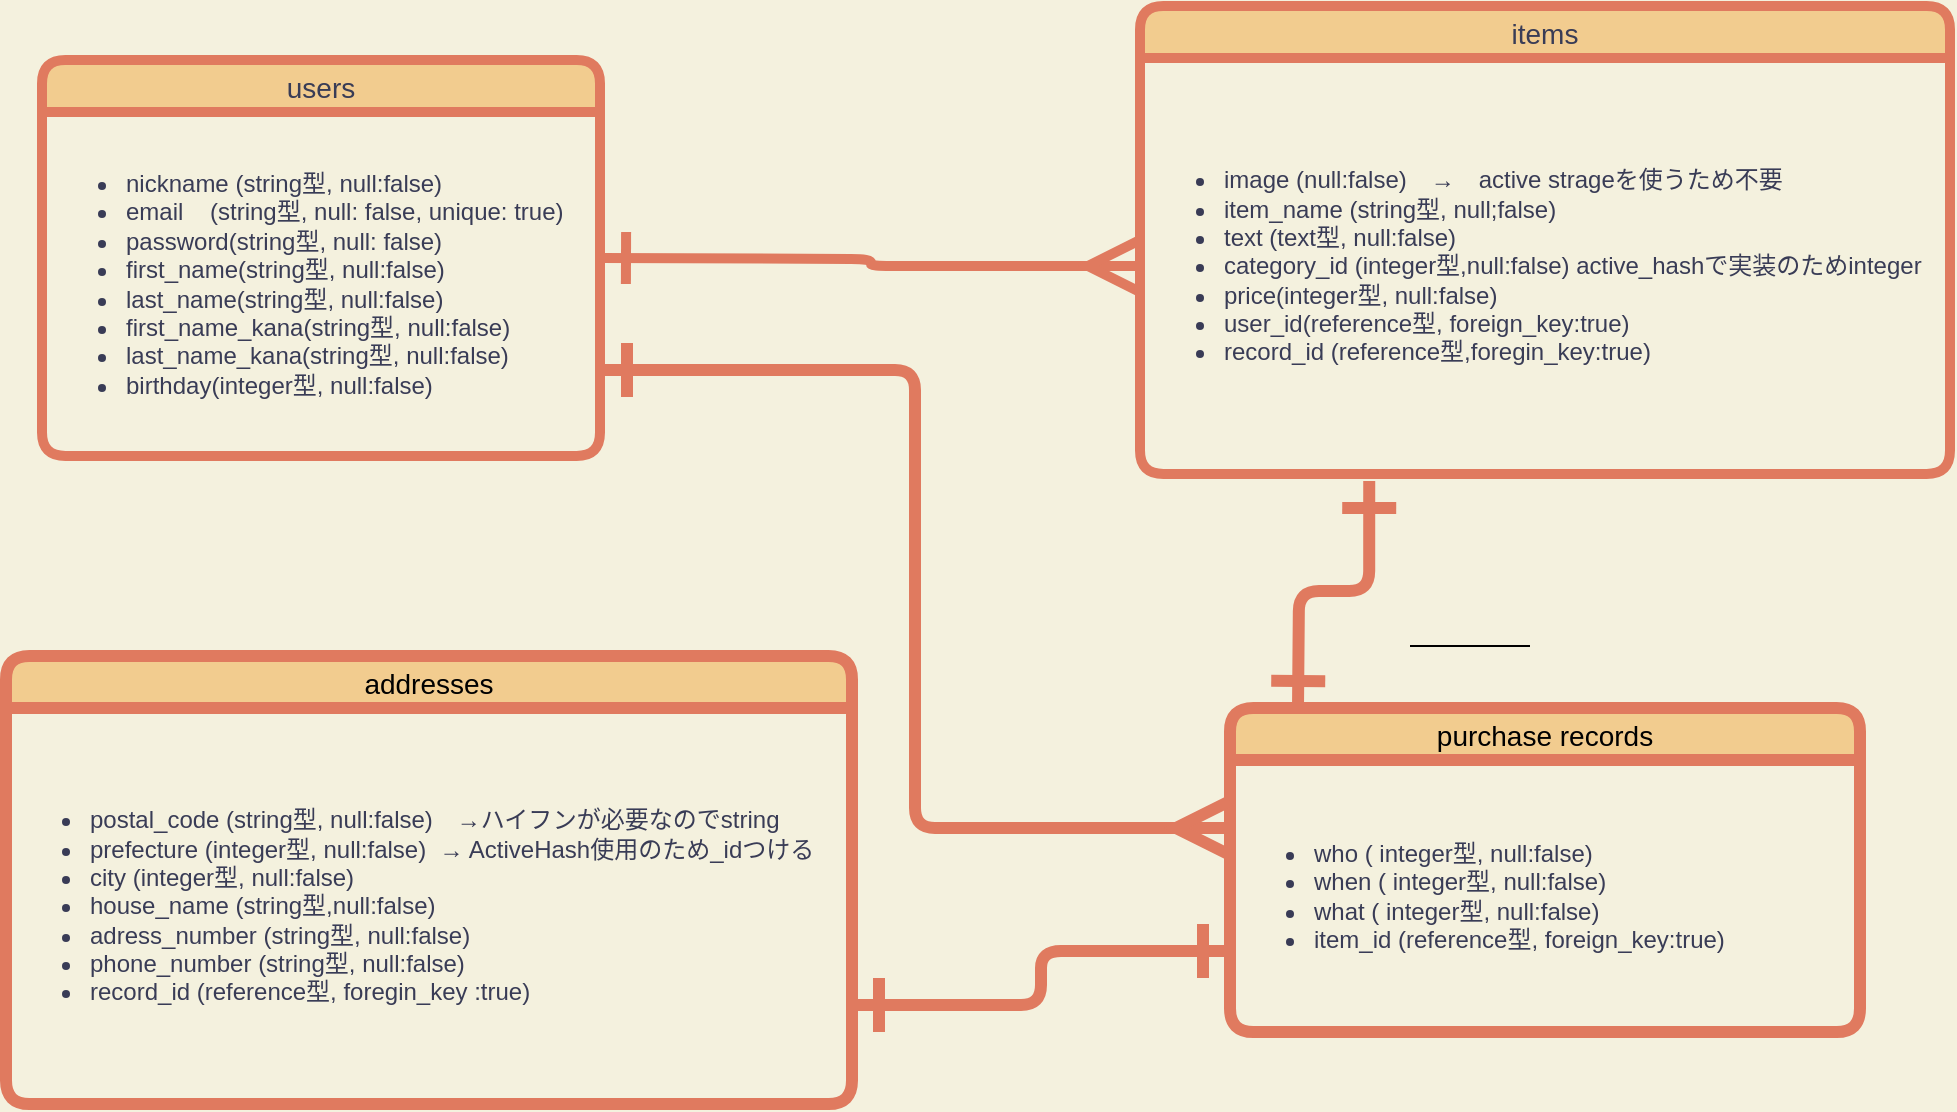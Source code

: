 <mxfile version="13.6.5">
    <diagram id="hMNGM9ZGqN5iMCbjJOES" name="ページ1">
        <mxGraphModel dx="919" dy="983" grid="1" gridSize="9" guides="1" tooltips="1" connect="1" arrows="1" fold="1" page="0" pageScale="1" pageWidth="827" pageHeight="1169" background="#F4F1DE" math="0" shadow="0">
            <root>
                <mxCell id="0"/>
                <mxCell id="1" parent="0"/>
                <mxCell id="15" value="users" style="swimlane;fontStyle=0;childLayout=stackLayout;horizontal=1;startSize=26;horizontalStack=0;resizeParent=1;resizeParentMax=0;resizeLast=0;collapsible=1;marginBottom=0;align=center;fontSize=14;fillColor=#F2CC8F;strokeColor=#E07A5F;fontColor=#393C56;strokeWidth=5;rounded=1;verticalAlign=middle;" vertex="1" parent="1">
                    <mxGeometry x="-45" width="279" height="198" as="geometry"/>
                </mxCell>
                <mxCell id="19" value="&lt;ul&gt;&lt;li&gt;nickname (string型, null:false)&lt;/li&gt;&lt;li&gt;email&amp;nbsp; &amp;nbsp; (string型, null: false, unique: true)&lt;/li&gt;&lt;li&gt;password(string型, null: false)&lt;/li&gt;&lt;li&gt;first_name(string型, null:false)&lt;/li&gt;&lt;li&gt;last_name(string型, null:false)&lt;/li&gt;&lt;li&gt;first_name_kana(string型, null:false)&lt;/li&gt;&lt;li&gt;last_name_kana(string型, null:false)&lt;/li&gt;&lt;li&gt;birthday(integer型, null:false)&lt;/li&gt;&lt;/ul&gt;" style="text;strokeColor=none;fillColor=none;html=1;whiteSpace=wrap;verticalAlign=middle;overflow=hidden;fontColor=#393C56;strokeWidth=5;rounded=1;horizontal=1;" vertex="1" parent="15">
                    <mxGeometry y="26" width="279" height="172" as="geometry"/>
                </mxCell>
                <mxCell id="25" style="edgeStyle=orthogonalEdgeStyle;orthogonalLoop=1;jettySize=auto;html=1;strokeColor=#E07A5F;fontColor=#393C56;strokeWidth=5;endArrow=ERmany;endFill=0;startSize=20;endSize=20;labelBackgroundColor=#F4F1DE;verticalAlign=middle;horizontal=1;startArrow=ERone;startFill=0;entryX=0;entryY=0.5;entryDx=0;entryDy=0;" edge="1" parent="1" target="24">
                    <mxGeometry relative="1" as="geometry">
                        <mxPoint x="234" y="99" as="sourcePoint"/>
                        <mxPoint x="495" y="99" as="targetPoint"/>
                    </mxGeometry>
                </mxCell>
                <mxCell id="42" style="edgeStyle=orthogonalEdgeStyle;rounded=1;orthogonalLoop=1;jettySize=auto;html=1;entryX=0.283;entryY=1.017;entryDx=0;entryDy=0;entryPerimeter=0;strokeColor=#E07A5F;fillColor=#F2CC8F;fontColor=#000000;endArrow=ERone;endFill=0;strokeWidth=6;endSize=20;startArrow=ERone;startFill=0;startSize=20;" edge="1" parent="1" target="24">
                    <mxGeometry relative="1" as="geometry">
                        <mxPoint x="583" y="324" as="sourcePoint"/>
                    </mxGeometry>
                </mxCell>
                <mxCell id="20" value="items" style="swimlane;fontStyle=0;childLayout=stackLayout;horizontal=1;startSize=26;horizontalStack=0;resizeParent=1;resizeParentMax=0;resizeLast=0;collapsible=1;marginBottom=0;align=center;fontSize=14;fillColor=#F2CC8F;strokeColor=#E07A5F;fontColor=#393C56;strokeWidth=5;rounded=1;verticalAlign=middle;" vertex="1" parent="1">
                    <mxGeometry x="504" y="-27" width="405" height="234" as="geometry"/>
                </mxCell>
                <mxCell id="24" value="&lt;ul&gt;&lt;li&gt;image (null:false)　→　active strageを使うため不要&lt;/li&gt;&lt;li&gt;item_name (string型, null;false)　&lt;/li&gt;&lt;li&gt;text (text型, null:false)&lt;/li&gt;&lt;li&gt;category_id (integer型,null:false) active_hashで実装のためinteger&lt;/li&gt;&lt;li&gt;price(integer型, null:false)&lt;/li&gt;&lt;li&gt;user_id(reference型, foreign_key:true)&lt;/li&gt;&lt;li&gt;record_id (reference型,foregin_key:true)&lt;/li&gt;&lt;/ul&gt;" style="text;strokeColor=none;fillColor=none;html=1;whiteSpace=wrap;verticalAlign=middle;overflow=hidden;fontColor=#393C56;strokeWidth=5;rounded=1;horizontal=1;" vertex="1" parent="20">
                    <mxGeometry y="26" width="405" height="208" as="geometry"/>
                </mxCell>
                <mxCell id="31" value="purchase records" style="swimlane;fontStyle=0;childLayout=stackLayout;horizontal=1;startSize=26;horizontalStack=0;resizeParent=1;resizeParentMax=0;resizeLast=0;collapsible=1;marginBottom=0;align=center;fontSize=14;rounded=1;strokeColor=#E07A5F;fillColor=#F2CC8F;strokeWidth=6;fontColor=#000000;verticalAlign=middle;" vertex="1" parent="1">
                    <mxGeometry x="549" y="324" width="315" height="162" as="geometry"/>
                </mxCell>
                <mxCell id="35" value="&lt;ul&gt;&lt;li&gt;who ( integer型, null:false)&lt;/li&gt;&lt;li&gt;when ( integer型, null:false)&lt;/li&gt;&lt;li&gt;what ( integer型, null:false)&lt;/li&gt;&lt;li&gt;item_id (reference型, foreign_key:true)&lt;/li&gt;&lt;/ul&gt;" style="text;strokeColor=none;fillColor=none;html=1;whiteSpace=wrap;verticalAlign=middle;overflow=hidden;rounded=1;fontColor=#393C56;strokeWidth=6;horizontal=1;" vertex="1" parent="31">
                    <mxGeometry y="26" width="315" height="136" as="geometry"/>
                </mxCell>
                <mxCell id="52" value="" style="line;strokeWidth=1;rotatable=0;dashed=0;labelPosition=right;align=left;verticalAlign=middle;spacingTop=0;spacingLeft=6;points=[];portConstraint=eastwest;rounded=1;fillColor=#F2CC8F;fontColor=#000000;" vertex="1" parent="1">
                    <mxGeometry x="639" y="288" width="60" height="10" as="geometry"/>
                </mxCell>
                <mxCell id="57" style="edgeStyle=orthogonalEdgeStyle;rounded=1;orthogonalLoop=1;jettySize=auto;html=1;exitX=1;exitY=0.75;exitDx=0;exitDy=0;entryX=0;entryY=0.75;entryDx=0;entryDy=0;startArrow=ERone;startFill=0;startSize=20;endArrow=ERone;endFill=0;endSize=20;strokeColor=#E07A5F;strokeWidth=6;fillColor=#F2CC8F;fontColor=#000000;" edge="1" parent="1" source="36" target="31">
                    <mxGeometry relative="1" as="geometry"/>
                </mxCell>
                <mxCell id="58" style="edgeStyle=orthogonalEdgeStyle;rounded=1;orthogonalLoop=1;jettySize=auto;html=1;exitX=1;exitY=0.75;exitDx=0;exitDy=0;entryX=0;entryY=0.25;entryDx=0;entryDy=0;startArrow=ERone;startFill=0;startSize=20;endArrow=ERmany;endFill=0;endSize=20;strokeColor=#E07A5F;strokeWidth=6;fillColor=#F2CC8F;fontColor=#000000;" edge="1" parent="1" source="19" target="35">
                    <mxGeometry relative="1" as="geometry"/>
                </mxCell>
                <mxCell id="27" value="addresses" style="swimlane;fontStyle=0;childLayout=stackLayout;horizontal=1;startSize=26;horizontalStack=0;resizeParent=1;resizeParentMax=0;resizeLast=0;collapsible=1;marginBottom=0;align=center;fontSize=14;rounded=1;strokeColor=#E07A5F;fillColor=#F2CC8F;strokeWidth=6;fontColor=#000000;verticalAlign=middle;" vertex="1" parent="1">
                    <mxGeometry x="-63" y="298" width="423" height="224" as="geometry"/>
                </mxCell>
                <mxCell id="36" value="&lt;ul&gt;&lt;li&gt;postal_code (string型, null:false)　→ハイフンが必要なのでstring&lt;/li&gt;&lt;li&gt;prefecture (integer型, null:false)&amp;nbsp; → ActiveHash使用のため_idつける&lt;/li&gt;&lt;li&gt;city (integer型, null:false)&lt;/li&gt;&lt;li&gt;house_name (string型,null:false)&lt;/li&gt;&lt;li&gt;adress_number (string型, null:false)&lt;/li&gt;&lt;li&gt;phone_number (string型, null:false)&lt;/li&gt;&lt;li&gt;record_id (reference型, foregin_key :true)&lt;/li&gt;&lt;/ul&gt;" style="text;strokeColor=none;fillColor=none;html=1;whiteSpace=wrap;verticalAlign=middle;overflow=hidden;rounded=1;fontColor=#393C56;strokeWidth=6;horizontal=1;" vertex="1" parent="27">
                    <mxGeometry y="26" width="423" height="198" as="geometry"/>
                </mxCell>
            </root>
        </mxGraphModel>
    </diagram>
</mxfile>